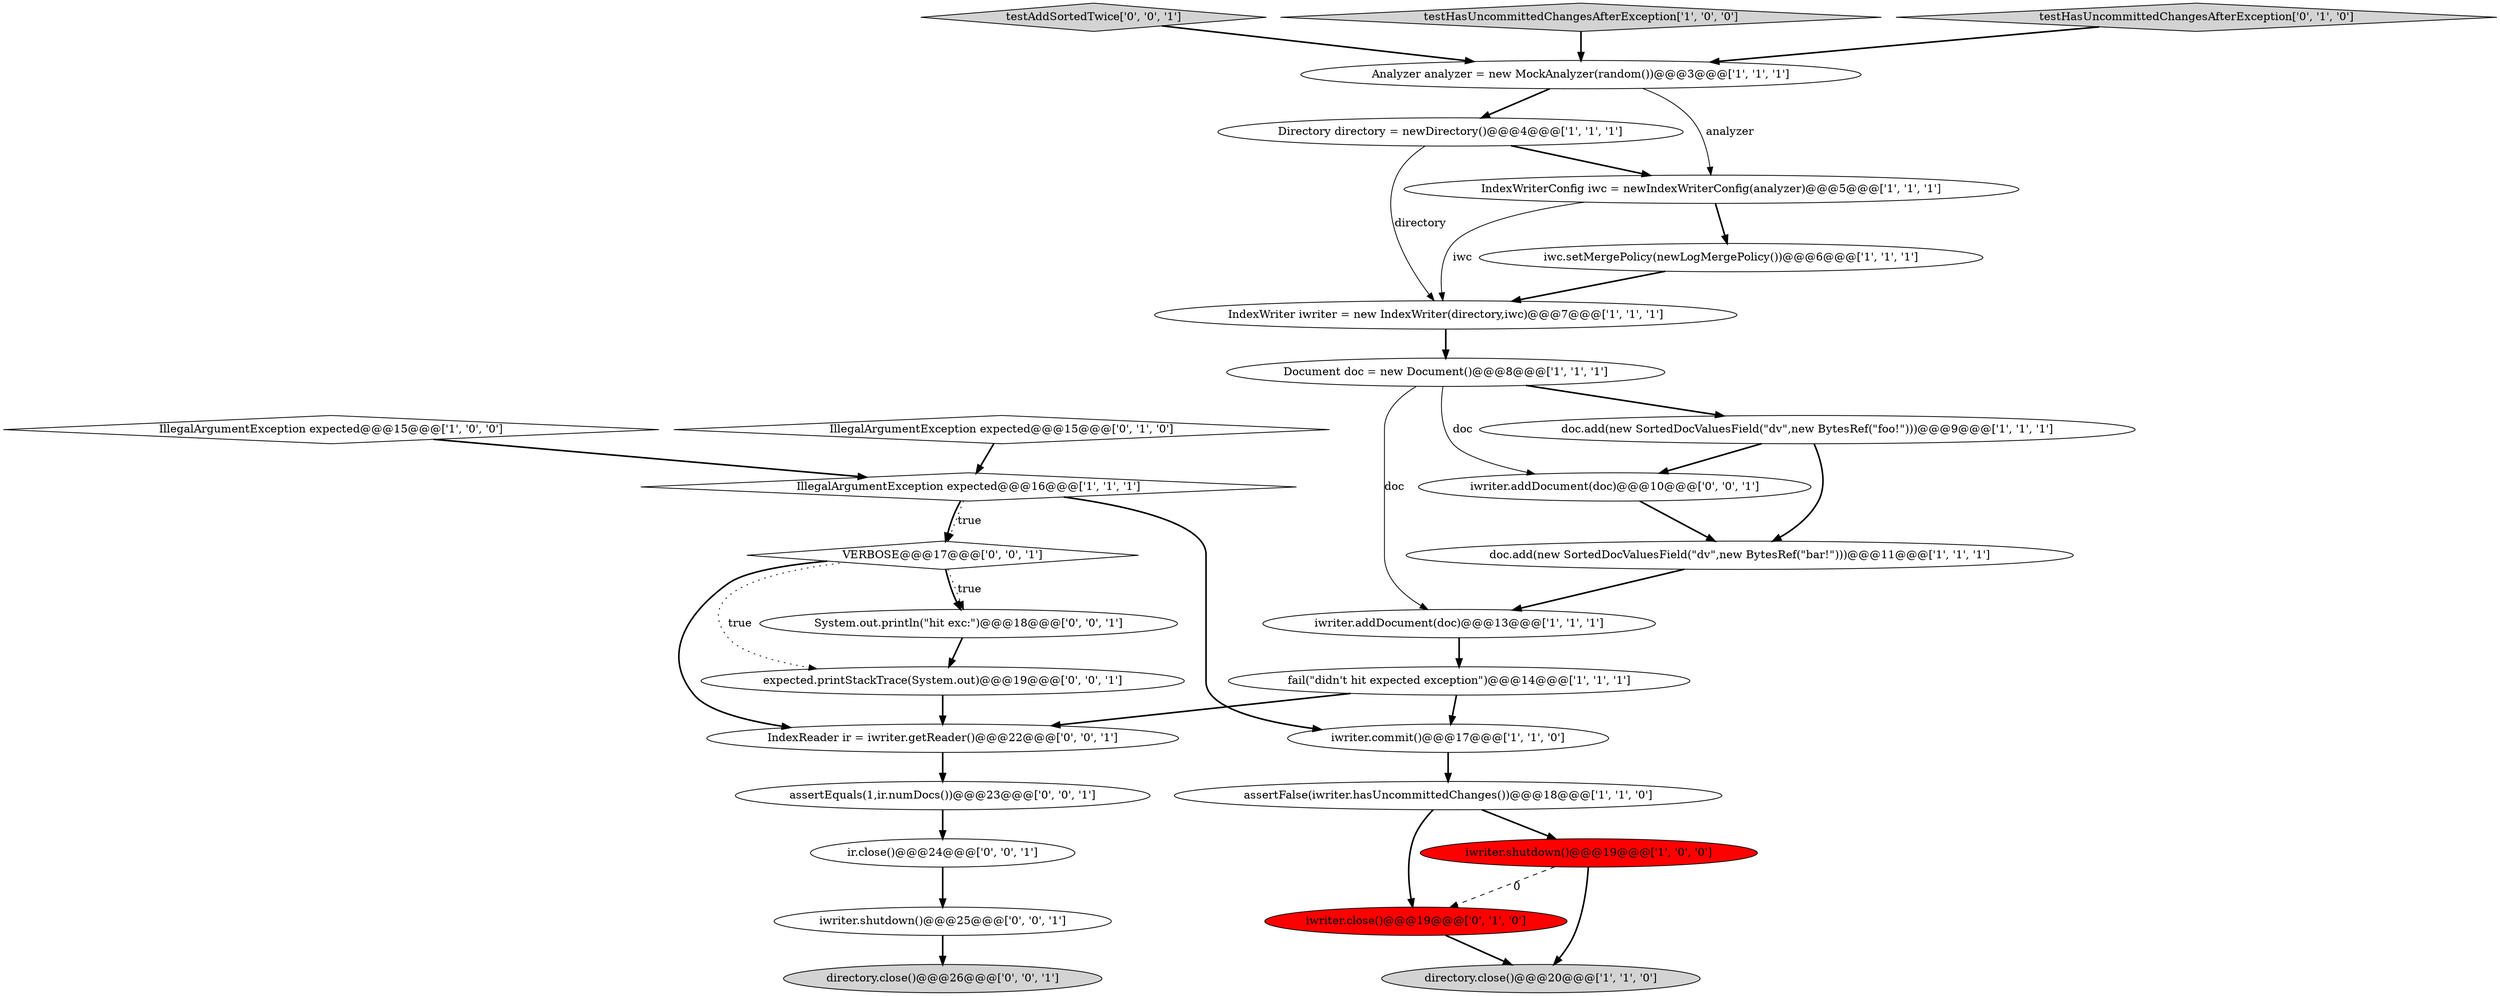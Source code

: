 digraph {
23 [style = filled, label = "iwriter.addDocument(doc)@@@10@@@['0', '0', '1']", fillcolor = white, shape = ellipse image = "AAA0AAABBB3BBB"];
21 [style = filled, label = "VERBOSE@@@17@@@['0', '0', '1']", fillcolor = white, shape = diamond image = "AAA0AAABBB3BBB"];
28 [style = filled, label = "testAddSortedTwice['0', '0', '1']", fillcolor = lightgray, shape = diamond image = "AAA0AAABBB3BBB"];
22 [style = filled, label = "directory.close()@@@26@@@['0', '0', '1']", fillcolor = lightgray, shape = ellipse image = "AAA0AAABBB3BBB"];
8 [style = filled, label = "iwriter.shutdown()@@@19@@@['1', '0', '0']", fillcolor = red, shape = ellipse image = "AAA1AAABBB1BBB"];
6 [style = filled, label = "Document doc = new Document()@@@8@@@['1', '1', '1']", fillcolor = white, shape = ellipse image = "AAA0AAABBB1BBB"];
15 [style = filled, label = "IllegalArgumentException expected@@@16@@@['1', '1', '1']", fillcolor = white, shape = diamond image = "AAA0AAABBB1BBB"];
29 [style = filled, label = "ir.close()@@@24@@@['0', '0', '1']", fillcolor = white, shape = ellipse image = "AAA0AAABBB3BBB"];
9 [style = filled, label = "Directory directory = newDirectory()@@@4@@@['1', '1', '1']", fillcolor = white, shape = ellipse image = "AAA0AAABBB1BBB"];
27 [style = filled, label = "expected.printStackTrace(System.out)@@@19@@@['0', '0', '1']", fillcolor = white, shape = ellipse image = "AAA0AAABBB3BBB"];
10 [style = filled, label = "doc.add(new SortedDocValuesField(\"dv\",new BytesRef(\"bar!\")))@@@11@@@['1', '1', '1']", fillcolor = white, shape = ellipse image = "AAA0AAABBB1BBB"];
2 [style = filled, label = "IllegalArgumentException expected@@@15@@@['1', '0', '0']", fillcolor = white, shape = diamond image = "AAA0AAABBB1BBB"];
4 [style = filled, label = "IndexWriter iwriter = new IndexWriter(directory,iwc)@@@7@@@['1', '1', '1']", fillcolor = white, shape = ellipse image = "AAA0AAABBB1BBB"];
11 [style = filled, label = "testHasUncommittedChangesAfterException['1', '0', '0']", fillcolor = lightgray, shape = diamond image = "AAA0AAABBB1BBB"];
16 [style = filled, label = "doc.add(new SortedDocValuesField(\"dv\",new BytesRef(\"foo!\")))@@@9@@@['1', '1', '1']", fillcolor = white, shape = ellipse image = "AAA0AAABBB1BBB"];
12 [style = filled, label = "directory.close()@@@20@@@['1', '1', '0']", fillcolor = lightgray, shape = ellipse image = "AAA0AAABBB1BBB"];
24 [style = filled, label = "IndexReader ir = iwriter.getReader()@@@22@@@['0', '0', '1']", fillcolor = white, shape = ellipse image = "AAA0AAABBB3BBB"];
13 [style = filled, label = "assertFalse(iwriter.hasUncommittedChanges())@@@18@@@['1', '1', '0']", fillcolor = white, shape = ellipse image = "AAA0AAABBB1BBB"];
18 [style = filled, label = "testHasUncommittedChangesAfterException['0', '1', '0']", fillcolor = lightgray, shape = diamond image = "AAA0AAABBB2BBB"];
14 [style = filled, label = "iwriter.addDocument(doc)@@@13@@@['1', '1', '1']", fillcolor = white, shape = ellipse image = "AAA0AAABBB1BBB"];
7 [style = filled, label = "iwc.setMergePolicy(newLogMergePolicy())@@@6@@@['1', '1', '1']", fillcolor = white, shape = ellipse image = "AAA0AAABBB1BBB"];
25 [style = filled, label = "System.out.println(\"hit exc:\")@@@18@@@['0', '0', '1']", fillcolor = white, shape = ellipse image = "AAA0AAABBB3BBB"];
1 [style = filled, label = "Analyzer analyzer = new MockAnalyzer(random())@@@3@@@['1', '1', '1']", fillcolor = white, shape = ellipse image = "AAA0AAABBB1BBB"];
0 [style = filled, label = "IndexWriterConfig iwc = newIndexWriterConfig(analyzer)@@@5@@@['1', '1', '1']", fillcolor = white, shape = ellipse image = "AAA0AAABBB1BBB"];
17 [style = filled, label = "IllegalArgumentException expected@@@15@@@['0', '1', '0']", fillcolor = white, shape = diamond image = "AAA0AAABBB2BBB"];
26 [style = filled, label = "iwriter.shutdown()@@@25@@@['0', '0', '1']", fillcolor = white, shape = ellipse image = "AAA0AAABBB3BBB"];
3 [style = filled, label = "iwriter.commit()@@@17@@@['1', '1', '0']", fillcolor = white, shape = ellipse image = "AAA0AAABBB1BBB"];
20 [style = filled, label = "assertEquals(1,ir.numDocs())@@@23@@@['0', '0', '1']", fillcolor = white, shape = ellipse image = "AAA0AAABBB3BBB"];
19 [style = filled, label = "iwriter.close()@@@19@@@['0', '1', '0']", fillcolor = red, shape = ellipse image = "AAA1AAABBB2BBB"];
5 [style = filled, label = "fail(\"didn't hit expected exception\")@@@14@@@['1', '1', '1']", fillcolor = white, shape = ellipse image = "AAA0AAABBB1BBB"];
5->3 [style = bold, label=""];
8->19 [style = dashed, label="0"];
9->0 [style = bold, label=""];
19->12 [style = bold, label=""];
10->14 [style = bold, label=""];
4->6 [style = bold, label=""];
16->10 [style = bold, label=""];
11->1 [style = bold, label=""];
15->21 [style = bold, label=""];
20->29 [style = bold, label=""];
21->27 [style = dotted, label="true"];
21->24 [style = bold, label=""];
28->1 [style = bold, label=""];
1->0 [style = solid, label="analyzer"];
7->4 [style = bold, label=""];
16->23 [style = bold, label=""];
21->25 [style = bold, label=""];
15->21 [style = dotted, label="true"];
15->3 [style = bold, label=""];
0->4 [style = solid, label="iwc"];
9->4 [style = solid, label="directory"];
1->9 [style = bold, label=""];
26->22 [style = bold, label=""];
0->7 [style = bold, label=""];
29->26 [style = bold, label=""];
24->20 [style = bold, label=""];
21->25 [style = dotted, label="true"];
25->27 [style = bold, label=""];
13->19 [style = bold, label=""];
18->1 [style = bold, label=""];
6->16 [style = bold, label=""];
5->24 [style = bold, label=""];
6->14 [style = solid, label="doc"];
2->15 [style = bold, label=""];
17->15 [style = bold, label=""];
23->10 [style = bold, label=""];
3->13 [style = bold, label=""];
27->24 [style = bold, label=""];
13->8 [style = bold, label=""];
8->12 [style = bold, label=""];
6->23 [style = solid, label="doc"];
14->5 [style = bold, label=""];
}
